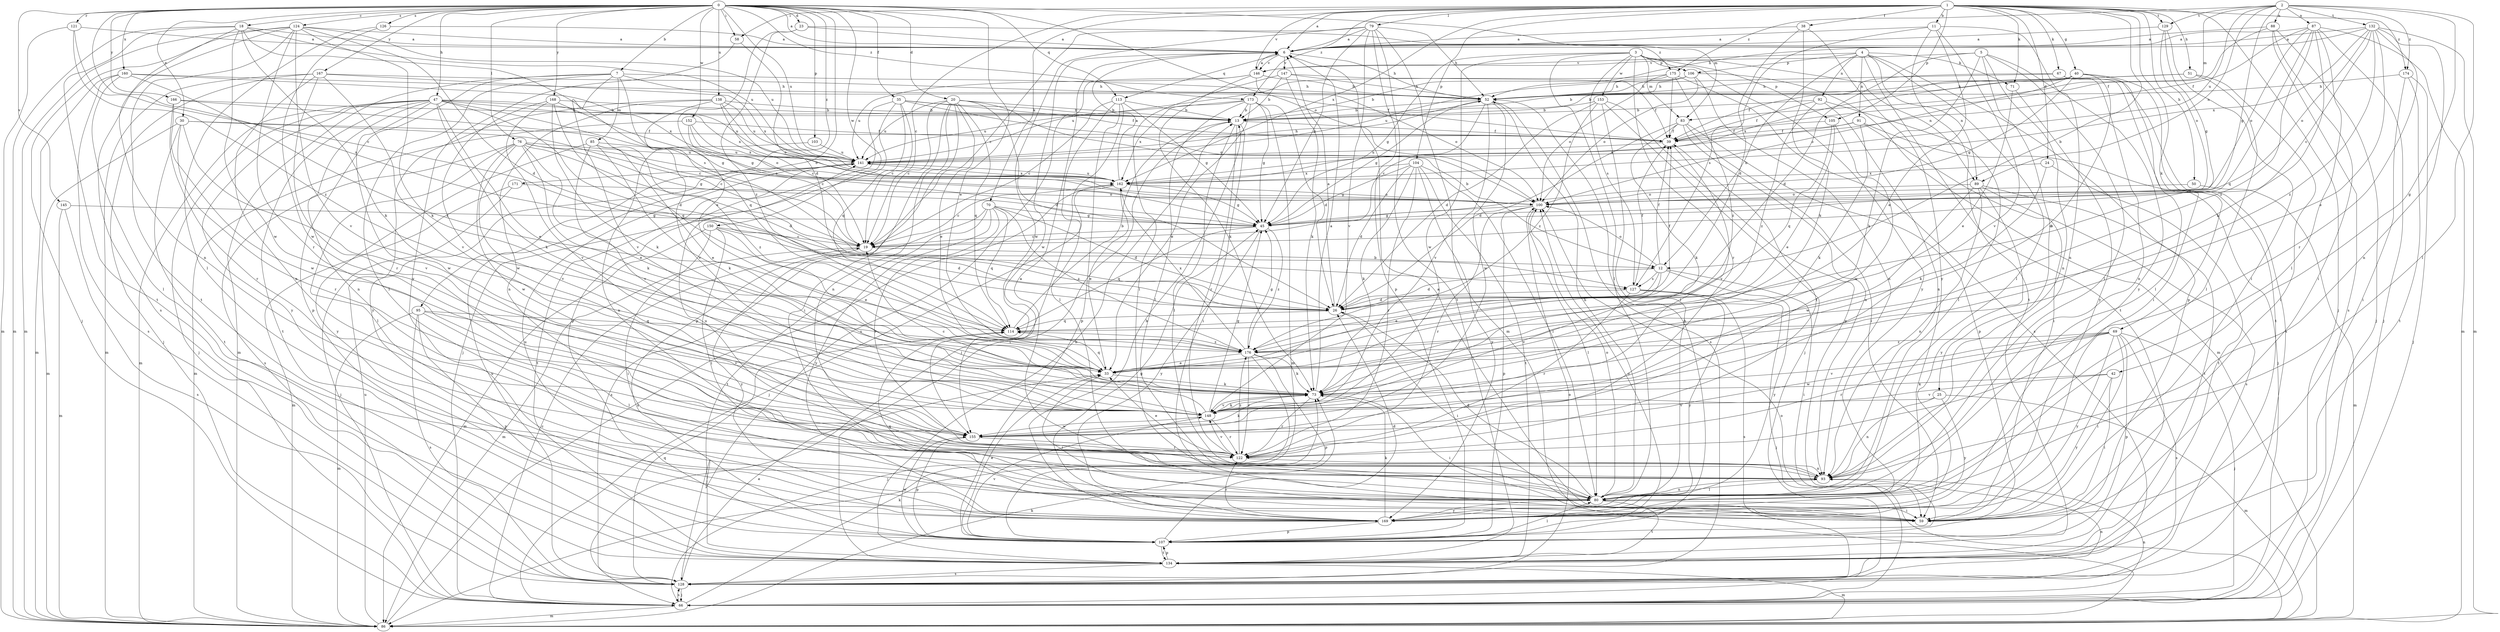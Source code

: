 strict digraph  {
0;
1;
2;
3;
4;
5;
6;
7;
11;
12;
13;
18;
19;
20;
23;
24;
25;
26;
30;
33;
35;
38;
39;
40;
42;
45;
47;
50;
51;
52;
58;
59;
66;
67;
69;
70;
71;
73;
76;
79;
80;
83;
85;
86;
87;
88;
89;
91;
92;
93;
95;
100;
103;
104;
105;
106;
107;
113;
114;
121;
122;
124;
126;
127;
128;
129;
132;
134;
138;
141;
145;
146;
147;
148;
150;
152;
153;
155;
160;
162;
166;
167;
168;
169;
171;
173;
174;
175;
176;
0 -> 6  [label=a];
0 -> 7  [label=b];
0 -> 18  [label=c];
0 -> 20  [label=d];
0 -> 23  [label=d];
0 -> 30  [label=e];
0 -> 33  [label=e];
0 -> 35  [label=f];
0 -> 47  [label=h];
0 -> 58  [label=i];
0 -> 76  [label=l];
0 -> 83  [label=m];
0 -> 95  [label=o];
0 -> 100  [label=o];
0 -> 103  [label=p];
0 -> 113  [label=q];
0 -> 121  [label=r];
0 -> 124  [label=s];
0 -> 126  [label=s];
0 -> 127  [label=s];
0 -> 138  [label=u];
0 -> 141  [label=u];
0 -> 145  [label=v];
0 -> 150  [label=w];
0 -> 152  [label=w];
0 -> 160  [label=x];
0 -> 166  [label=y];
0 -> 167  [label=y];
0 -> 168  [label=y];
0 -> 171  [label=z];
0 -> 173  [label=z];
1 -> 6  [label=a];
1 -> 11  [label=b];
1 -> 12  [label=b];
1 -> 19  [label=c];
1 -> 24  [label=d];
1 -> 38  [label=f];
1 -> 40  [label=g];
1 -> 50  [label=h];
1 -> 51  [label=h];
1 -> 58  [label=i];
1 -> 66  [label=j];
1 -> 67  [label=k];
1 -> 69  [label=k];
1 -> 70  [label=k];
1 -> 71  [label=k];
1 -> 79  [label=l];
1 -> 104  [label=p];
1 -> 105  [label=p];
1 -> 129  [label=t];
1 -> 146  [label=v];
1 -> 162  [label=x];
1 -> 173  [label=z];
1 -> 174  [label=z];
2 -> 42  [label=g];
2 -> 45  [label=g];
2 -> 80  [label=l];
2 -> 83  [label=m];
2 -> 87  [label=n];
2 -> 88  [label=n];
2 -> 89  [label=n];
2 -> 129  [label=t];
2 -> 132  [label=t];
2 -> 141  [label=u];
2 -> 174  [label=z];
2 -> 175  [label=z];
3 -> 45  [label=g];
3 -> 80  [label=l];
3 -> 83  [label=m];
3 -> 89  [label=n];
3 -> 105  [label=p];
3 -> 106  [label=p];
3 -> 122  [label=r];
3 -> 127  [label=s];
3 -> 153  [label=w];
3 -> 155  [label=w];
3 -> 169  [label=y];
4 -> 12  [label=b];
4 -> 71  [label=k];
4 -> 80  [label=l];
4 -> 89  [label=n];
4 -> 91  [label=n];
4 -> 92  [label=n];
4 -> 106  [label=p];
4 -> 107  [label=p];
4 -> 134  [label=t];
4 -> 146  [label=v];
5 -> 25  [label=d];
5 -> 26  [label=d];
5 -> 73  [label=k];
5 -> 80  [label=l];
5 -> 93  [label=n];
5 -> 146  [label=v];
5 -> 169  [label=y];
6 -> 52  [label=h];
6 -> 113  [label=q];
6 -> 146  [label=v];
6 -> 147  [label=v];
6 -> 155  [label=w];
7 -> 39  [label=f];
7 -> 52  [label=h];
7 -> 80  [label=l];
7 -> 85  [label=m];
7 -> 86  [label=m];
7 -> 107  [label=p];
7 -> 114  [label=q];
7 -> 148  [label=v];
11 -> 6  [label=a];
11 -> 33  [label=e];
11 -> 93  [label=n];
11 -> 127  [label=s];
11 -> 134  [label=t];
11 -> 148  [label=v];
12 -> 26  [label=d];
12 -> 33  [label=e];
12 -> 39  [label=f];
12 -> 59  [label=i];
12 -> 100  [label=o];
12 -> 127  [label=s];
12 -> 148  [label=v];
12 -> 169  [label=y];
13 -> 39  [label=f];
13 -> 59  [label=i];
13 -> 80  [label=l];
13 -> 122  [label=r];
13 -> 134  [label=t];
18 -> 6  [label=a];
18 -> 73  [label=k];
18 -> 86  [label=m];
18 -> 93  [label=n];
18 -> 127  [label=s];
18 -> 134  [label=t];
18 -> 141  [label=u];
18 -> 155  [label=w];
19 -> 12  [label=b];
19 -> 86  [label=m];
19 -> 169  [label=y];
20 -> 12  [label=b];
20 -> 13  [label=b];
20 -> 19  [label=c];
20 -> 26  [label=d];
20 -> 33  [label=e];
20 -> 59  [label=i];
20 -> 93  [label=n];
20 -> 107  [label=p];
20 -> 114  [label=q];
20 -> 141  [label=u];
23 -> 6  [label=a];
23 -> 33  [label=e];
23 -> 175  [label=z];
23 -> 176  [label=z];
24 -> 73  [label=k];
24 -> 134  [label=t];
24 -> 162  [label=x];
25 -> 86  [label=m];
25 -> 93  [label=n];
25 -> 148  [label=v];
25 -> 169  [label=y];
26 -> 6  [label=a];
26 -> 39  [label=f];
26 -> 59  [label=i];
26 -> 114  [label=q];
30 -> 19  [label=c];
30 -> 39  [label=f];
30 -> 86  [label=m];
30 -> 122  [label=r];
30 -> 134  [label=t];
30 -> 148  [label=v];
33 -> 59  [label=i];
33 -> 73  [label=k];
33 -> 114  [label=q];
35 -> 13  [label=b];
35 -> 19  [label=c];
35 -> 39  [label=f];
35 -> 66  [label=j];
35 -> 100  [label=o];
35 -> 107  [label=p];
35 -> 114  [label=q];
38 -> 6  [label=a];
38 -> 26  [label=d];
38 -> 73  [label=k];
38 -> 169  [label=y];
39 -> 141  [label=u];
39 -> 148  [label=v];
40 -> 13  [label=b];
40 -> 33  [label=e];
40 -> 45  [label=g];
40 -> 52  [label=h];
40 -> 80  [label=l];
40 -> 100  [label=o];
40 -> 134  [label=t];
40 -> 162  [label=x];
42 -> 59  [label=i];
42 -> 73  [label=k];
42 -> 148  [label=v];
42 -> 169  [label=y];
45 -> 19  [label=c];
45 -> 114  [label=q];
45 -> 169  [label=y];
45 -> 176  [label=z];
47 -> 13  [label=b];
47 -> 26  [label=d];
47 -> 33  [label=e];
47 -> 45  [label=g];
47 -> 66  [label=j];
47 -> 73  [label=k];
47 -> 86  [label=m];
47 -> 93  [label=n];
47 -> 134  [label=t];
47 -> 141  [label=u];
47 -> 155  [label=w];
47 -> 162  [label=x];
47 -> 169  [label=y];
50 -> 86  [label=m];
50 -> 100  [label=o];
51 -> 13  [label=b];
51 -> 52  [label=h];
51 -> 59  [label=i];
51 -> 80  [label=l];
52 -> 13  [label=b];
52 -> 19  [label=c];
52 -> 45  [label=g];
52 -> 128  [label=s];
52 -> 148  [label=v];
52 -> 155  [label=w];
58 -> 26  [label=d];
58 -> 169  [label=y];
59 -> 6  [label=a];
59 -> 114  [label=q];
66 -> 19  [label=c];
66 -> 73  [label=k];
66 -> 86  [label=m];
66 -> 93  [label=n];
66 -> 128  [label=s];
67 -> 39  [label=f];
67 -> 52  [label=h];
67 -> 59  [label=i];
67 -> 93  [label=n];
67 -> 128  [label=s];
69 -> 59  [label=i];
69 -> 66  [label=j];
69 -> 107  [label=p];
69 -> 122  [label=r];
69 -> 128  [label=s];
69 -> 148  [label=v];
69 -> 155  [label=w];
69 -> 169  [label=y];
69 -> 176  [label=z];
70 -> 26  [label=d];
70 -> 45  [label=g];
70 -> 114  [label=q];
70 -> 122  [label=r];
70 -> 128  [label=s];
70 -> 134  [label=t];
70 -> 169  [label=y];
70 -> 176  [label=z];
71 -> 33  [label=e];
71 -> 169  [label=y];
73 -> 6  [label=a];
73 -> 59  [label=i];
73 -> 122  [label=r];
73 -> 148  [label=v];
76 -> 26  [label=d];
76 -> 33  [label=e];
76 -> 45  [label=g];
76 -> 73  [label=k];
76 -> 80  [label=l];
76 -> 100  [label=o];
76 -> 128  [label=s];
76 -> 141  [label=u];
76 -> 148  [label=v];
76 -> 155  [label=w];
79 -> 6  [label=a];
79 -> 19  [label=c];
79 -> 45  [label=g];
79 -> 52  [label=h];
79 -> 86  [label=m];
79 -> 107  [label=p];
79 -> 134  [label=t];
79 -> 148  [label=v];
79 -> 155  [label=w];
80 -> 6  [label=a];
80 -> 26  [label=d];
80 -> 52  [label=h];
80 -> 59  [label=i];
80 -> 93  [label=n];
80 -> 100  [label=o];
80 -> 134  [label=t];
80 -> 169  [label=y];
83 -> 26  [label=d];
83 -> 39  [label=f];
83 -> 59  [label=i];
83 -> 73  [label=k];
83 -> 93  [label=n];
83 -> 107  [label=p];
85 -> 33  [label=e];
85 -> 73  [label=k];
85 -> 141  [label=u];
85 -> 148  [label=v];
85 -> 169  [label=y];
85 -> 176  [label=z];
86 -> 73  [label=k];
86 -> 100  [label=o];
86 -> 141  [label=u];
86 -> 162  [label=x];
87 -> 6  [label=a];
87 -> 39  [label=f];
87 -> 66  [label=j];
87 -> 73  [label=k];
87 -> 80  [label=l];
87 -> 86  [label=m];
87 -> 100  [label=o];
87 -> 114  [label=q];
87 -> 176  [label=z];
88 -> 6  [label=a];
88 -> 39  [label=f];
88 -> 59  [label=i];
88 -> 66  [label=j];
88 -> 128  [label=s];
89 -> 93  [label=n];
89 -> 100  [label=o];
89 -> 128  [label=s];
89 -> 134  [label=t];
89 -> 155  [label=w];
89 -> 169  [label=y];
91 -> 39  [label=f];
91 -> 59  [label=i];
91 -> 66  [label=j];
91 -> 73  [label=k];
91 -> 162  [label=x];
92 -> 13  [label=b];
92 -> 39  [label=f];
92 -> 80  [label=l];
92 -> 93  [label=n];
92 -> 176  [label=z];
93 -> 80  [label=l];
93 -> 141  [label=u];
95 -> 80  [label=l];
95 -> 86  [label=m];
95 -> 107  [label=p];
95 -> 114  [label=q];
95 -> 128  [label=s];
95 -> 148  [label=v];
100 -> 45  [label=g];
100 -> 80  [label=l];
100 -> 107  [label=p];
100 -> 122  [label=r];
103 -> 93  [label=n];
103 -> 141  [label=u];
104 -> 26  [label=d];
104 -> 45  [label=g];
104 -> 73  [label=k];
104 -> 80  [label=l];
104 -> 122  [label=r];
104 -> 134  [label=t];
104 -> 162  [label=x];
104 -> 169  [label=y];
105 -> 33  [label=e];
105 -> 39  [label=f];
105 -> 114  [label=q];
105 -> 155  [label=w];
106 -> 13  [label=b];
106 -> 52  [label=h];
106 -> 86  [label=m];
106 -> 93  [label=n];
106 -> 100  [label=o];
106 -> 141  [label=u];
107 -> 26  [label=d];
107 -> 33  [label=e];
107 -> 52  [label=h];
107 -> 80  [label=l];
107 -> 100  [label=o];
107 -> 134  [label=t];
107 -> 148  [label=v];
107 -> 155  [label=w];
113 -> 13  [label=b];
113 -> 19  [label=c];
113 -> 45  [label=g];
113 -> 66  [label=j];
113 -> 80  [label=l];
113 -> 107  [label=p];
114 -> 13  [label=b];
114 -> 176  [label=z];
121 -> 6  [label=a];
121 -> 19  [label=c];
121 -> 86  [label=m];
121 -> 176  [label=z];
122 -> 33  [label=e];
122 -> 39  [label=f];
122 -> 93  [label=n];
122 -> 148  [label=v];
122 -> 176  [label=z];
124 -> 6  [label=a];
124 -> 26  [label=d];
124 -> 66  [label=j];
124 -> 73  [label=k];
124 -> 86  [label=m];
124 -> 122  [label=r];
124 -> 128  [label=s];
124 -> 134  [label=t];
124 -> 141  [label=u];
124 -> 148  [label=v];
126 -> 6  [label=a];
126 -> 80  [label=l];
126 -> 155  [label=w];
127 -> 26  [label=d];
127 -> 39  [label=f];
127 -> 66  [label=j];
127 -> 122  [label=r];
127 -> 128  [label=s];
127 -> 169  [label=y];
128 -> 33  [label=e];
128 -> 66  [label=j];
128 -> 93  [label=n];
128 -> 100  [label=o];
128 -> 114  [label=q];
128 -> 141  [label=u];
129 -> 6  [label=a];
129 -> 45  [label=g];
129 -> 59  [label=i];
129 -> 100  [label=o];
132 -> 6  [label=a];
132 -> 19  [label=c];
132 -> 33  [label=e];
132 -> 52  [label=h];
132 -> 86  [label=m];
132 -> 93  [label=n];
132 -> 100  [label=o];
132 -> 122  [label=r];
132 -> 162  [label=x];
132 -> 176  [label=z];
134 -> 13  [label=b];
134 -> 86  [label=m];
134 -> 107  [label=p];
134 -> 128  [label=s];
138 -> 13  [label=b];
138 -> 19  [label=c];
138 -> 93  [label=n];
138 -> 100  [label=o];
138 -> 141  [label=u];
138 -> 148  [label=v];
138 -> 169  [label=y];
141 -> 52  [label=h];
141 -> 134  [label=t];
141 -> 162  [label=x];
145 -> 45  [label=g];
145 -> 86  [label=m];
145 -> 128  [label=s];
146 -> 6  [label=a];
146 -> 52  [label=h];
146 -> 73  [label=k];
146 -> 100  [label=o];
146 -> 128  [label=s];
146 -> 141  [label=u];
147 -> 13  [label=b];
147 -> 39  [label=f];
147 -> 52  [label=h];
147 -> 73  [label=k];
147 -> 80  [label=l];
148 -> 19  [label=c];
148 -> 45  [label=g];
148 -> 73  [label=k];
148 -> 122  [label=r];
148 -> 155  [label=w];
150 -> 19  [label=c];
150 -> 26  [label=d];
150 -> 33  [label=e];
150 -> 59  [label=i];
150 -> 80  [label=l];
150 -> 86  [label=m];
152 -> 19  [label=c];
152 -> 39  [label=f];
152 -> 86  [label=m];
152 -> 100  [label=o];
152 -> 162  [label=x];
153 -> 13  [label=b];
153 -> 26  [label=d];
153 -> 66  [label=j];
153 -> 80  [label=l];
153 -> 107  [label=p];
153 -> 176  [label=z];
155 -> 73  [label=k];
155 -> 107  [label=p];
155 -> 122  [label=r];
160 -> 52  [label=h];
160 -> 80  [label=l];
160 -> 86  [label=m];
160 -> 128  [label=s];
160 -> 162  [label=x];
160 -> 176  [label=z];
162 -> 6  [label=a];
162 -> 19  [label=c];
162 -> 33  [label=e];
162 -> 45  [label=g];
162 -> 66  [label=j];
162 -> 100  [label=o];
162 -> 141  [label=u];
166 -> 13  [label=b];
166 -> 19  [label=c];
166 -> 122  [label=r];
166 -> 155  [label=w];
167 -> 52  [label=h];
167 -> 66  [label=j];
167 -> 86  [label=m];
167 -> 93  [label=n];
167 -> 122  [label=r];
167 -> 148  [label=v];
167 -> 162  [label=x];
168 -> 13  [label=b];
168 -> 45  [label=g];
168 -> 73  [label=k];
168 -> 114  [label=q];
168 -> 148  [label=v];
168 -> 155  [label=w];
169 -> 13  [label=b];
169 -> 45  [label=g];
169 -> 73  [label=k];
169 -> 107  [label=p];
169 -> 122  [label=r];
169 -> 141  [label=u];
171 -> 66  [label=j];
171 -> 86  [label=m];
171 -> 100  [label=o];
173 -> 13  [label=b];
173 -> 26  [label=d];
173 -> 33  [label=e];
173 -> 45  [label=g];
173 -> 80  [label=l];
173 -> 86  [label=m];
173 -> 141  [label=u];
173 -> 162  [label=x];
174 -> 52  [label=h];
174 -> 59  [label=i];
174 -> 66  [label=j];
174 -> 134  [label=t];
175 -> 39  [label=f];
175 -> 52  [label=h];
175 -> 100  [label=o];
175 -> 128  [label=s];
175 -> 141  [label=u];
175 -> 176  [label=z];
176 -> 33  [label=e];
176 -> 45  [label=g];
176 -> 66  [label=j];
176 -> 73  [label=k];
176 -> 107  [label=p];
176 -> 122  [label=r];
176 -> 162  [label=x];
}
